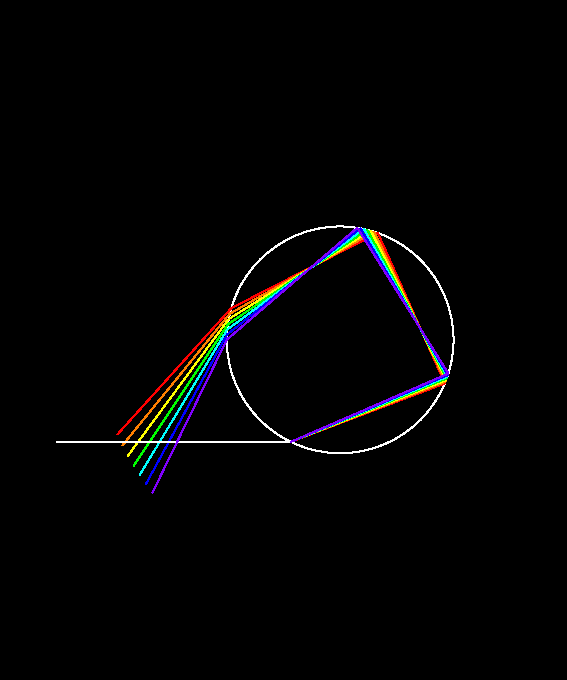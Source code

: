 unitsize(1cm);
defaultpen(white+fontsize(8pt));
fill(box((-6,-6), (4,6)), black);

real r = 2;
real bound = 2.5*r;
real n1 = 1.31;
real n2 = 1.38;
draw(circle((0,0), r), white);
//label("$O$", (-.25,-.2));
//draw((-bound,0)--(bound,0), dashed+white);

int N = 7;
real h; 
pair joint1;
real alpha;
real i;
real angle1;
pair joint2;
real gamma_;
pair joint3;
pair joint4;
real theta;
real tmpl2;
real n;
pen p[] = {red, orange, yellow, green, cyan, blue, purple};


for(int nt = 0; nt < N; ++nt){
  	h = -0.9 * r; 
  	n = n1 + nt*(n2-n1)/(N-1);
 	joint1 = (-sqrt(r^2-h^2),h);
 	draw((-bound,h) -- joint1, white);
 	alpha = asin(h/r);
	i = asin(h/r/n);
	angle1 = 2*i - alpha;
	joint2 = r*(cos(angle1), sin(angle1));
	draw(joint1 -- joint2, p[nt]);
	gamma_ = 4*i - alpha;
	joint3 = -r*(cos(gamma_), sin(gamma_));
	draw(joint2 -- joint3, p[nt]);
	theta = 4*i - 2*alpha;
	tmpl2 = 1.5*r;
  	joint4 = r * (cos(2*i+gamma_),sin(2*i+gamma_));
	draw (joint3 -- joint4, p[nt]);
  	draw(joint4 -- (joint4 + tmpl2*(cos(2*i+gamma_-alpha),sin(2*i+gamma_-alpha))), p[nt]);
}
